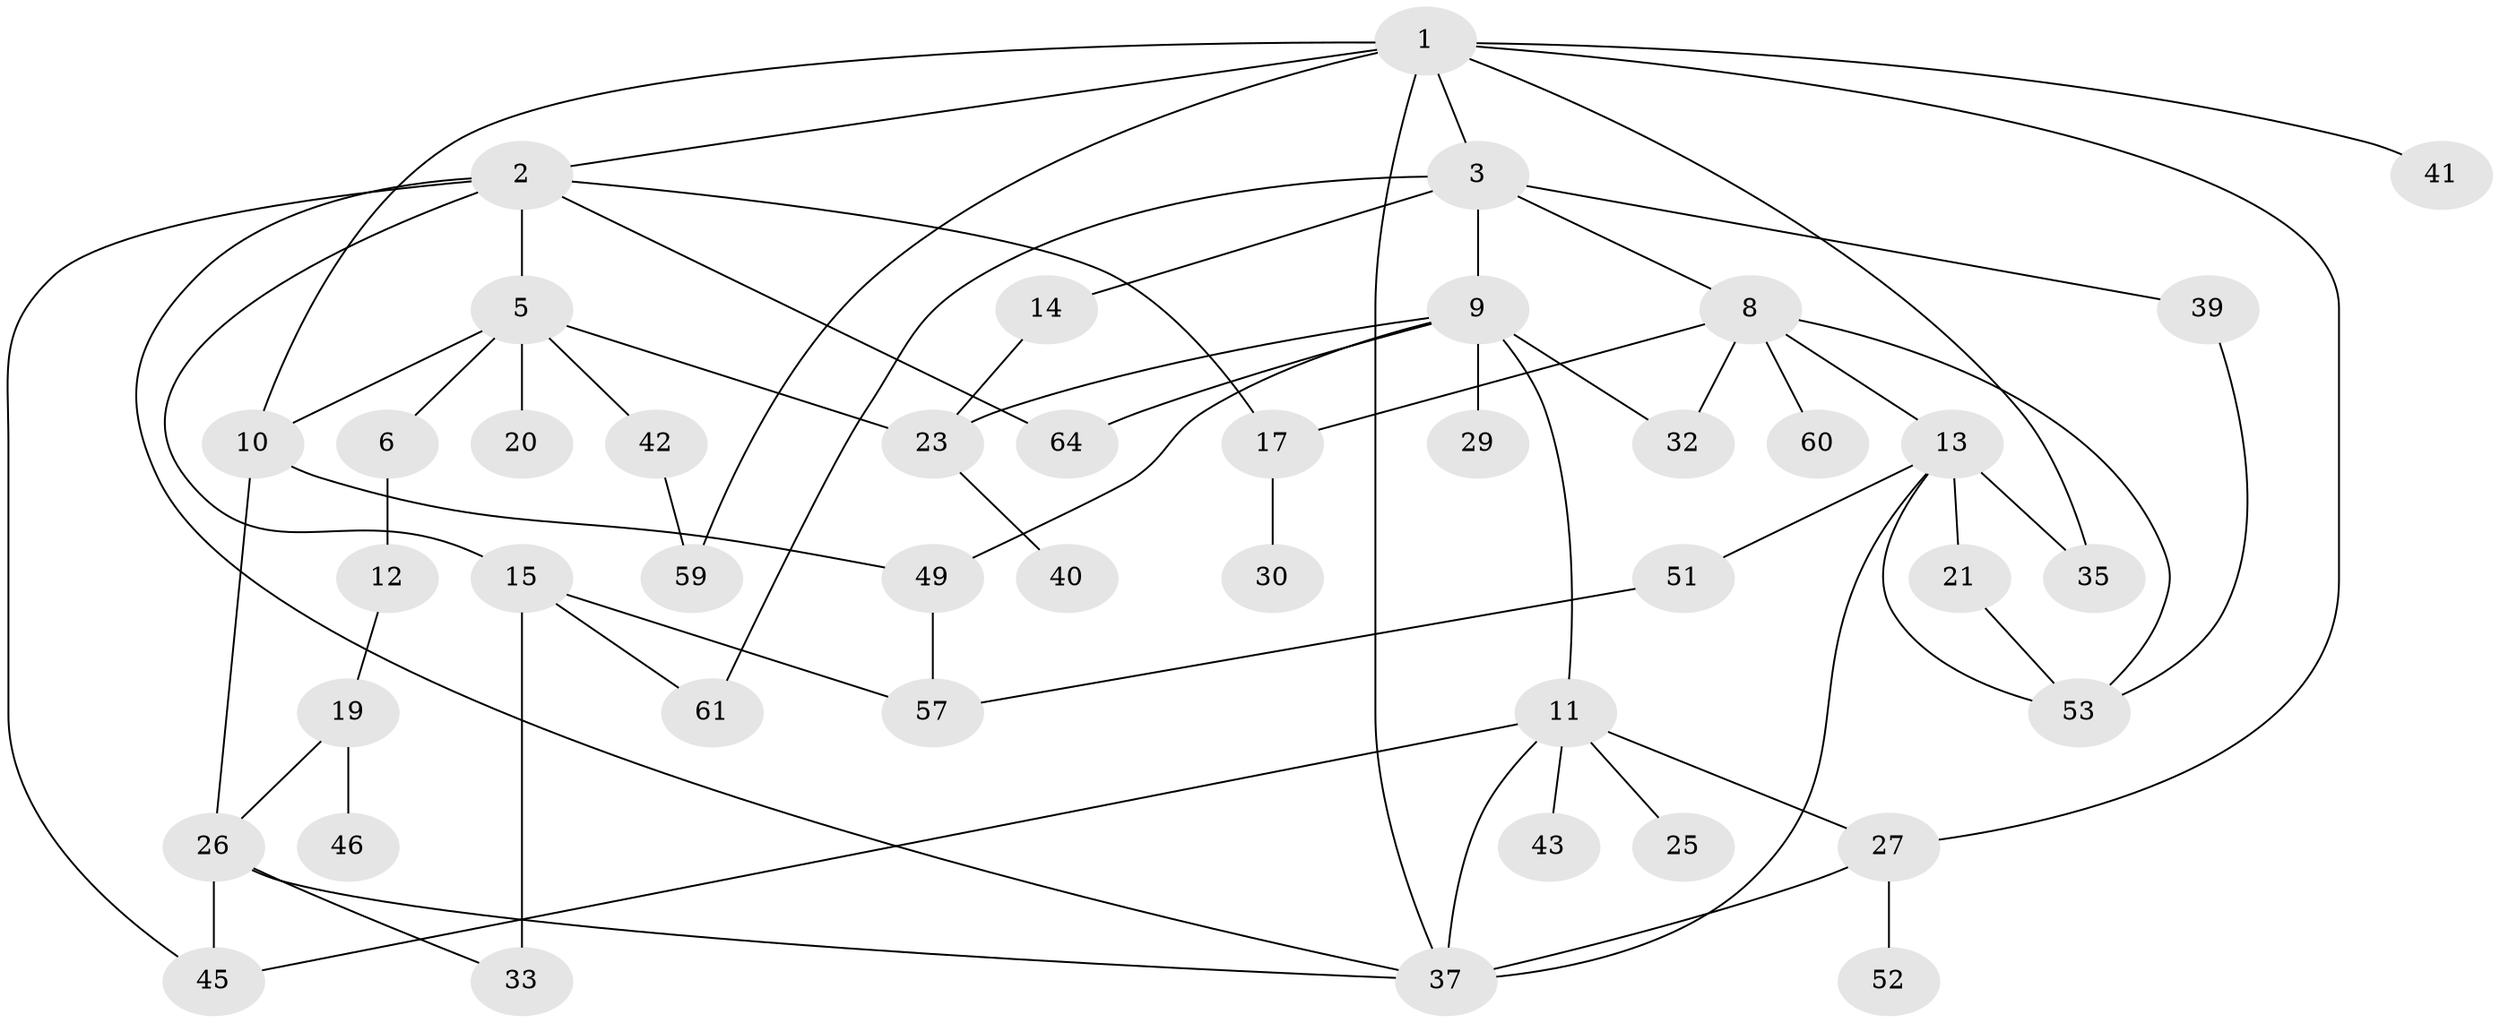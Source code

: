 // Generated by graph-tools (version 1.1) at 2025/51/02/27/25 19:51:40]
// undirected, 43 vertices, 67 edges
graph export_dot {
graph [start="1"]
  node [color=gray90,style=filled];
  1 [super="+4"];
  2 [super="+63"];
  3 [super="+7"];
  5 [super="+50"];
  6;
  8 [super="+16"];
  9 [super="+22"];
  10 [super="+36"];
  11 [super="+44"];
  12 [super="+54"];
  13 [super="+47"];
  14;
  15 [super="+24"];
  17 [super="+18"];
  19 [super="+34"];
  20 [super="+62"];
  21 [super="+55"];
  23 [super="+38"];
  25;
  26 [super="+28"];
  27 [super="+31"];
  29;
  30;
  32;
  33;
  35;
  37 [super="+48"];
  39;
  40;
  41;
  42;
  43;
  45;
  46;
  49 [super="+56"];
  51;
  52;
  53 [super="+58"];
  57;
  59;
  60;
  61;
  64;
  1 -- 2;
  1 -- 3;
  1 -- 27;
  1 -- 41;
  1 -- 10;
  1 -- 59;
  1 -- 35;
  1 -- 37;
  2 -- 5;
  2 -- 15;
  2 -- 64;
  2 -- 37;
  2 -- 45;
  2 -- 17;
  3 -- 14;
  3 -- 39;
  3 -- 8;
  3 -- 9;
  3 -- 61;
  5 -- 6;
  5 -- 20;
  5 -- 23;
  5 -- 42;
  5 -- 10;
  6 -- 12;
  8 -- 13;
  8 -- 32;
  8 -- 60;
  8 -- 17;
  8 -- 53;
  9 -- 11;
  9 -- 29;
  9 -- 32;
  9 -- 64;
  9 -- 49;
  9 -- 23;
  10 -- 26;
  10 -- 49;
  11 -- 25;
  11 -- 43;
  11 -- 45;
  11 -- 37;
  11 -- 27;
  12 -- 19;
  13 -- 21;
  13 -- 35;
  13 -- 53;
  13 -- 51;
  13 -- 37 [weight=2];
  14 -- 23;
  15 -- 33 [weight=2];
  15 -- 57;
  15 -- 61;
  17 -- 30;
  19 -- 26;
  19 -- 46;
  21 -- 53;
  23 -- 40;
  26 -- 45;
  26 -- 37;
  26 -- 33;
  27 -- 37;
  27 -- 52;
  39 -- 53;
  42 -- 59;
  49 -- 57;
  51 -- 57;
}
